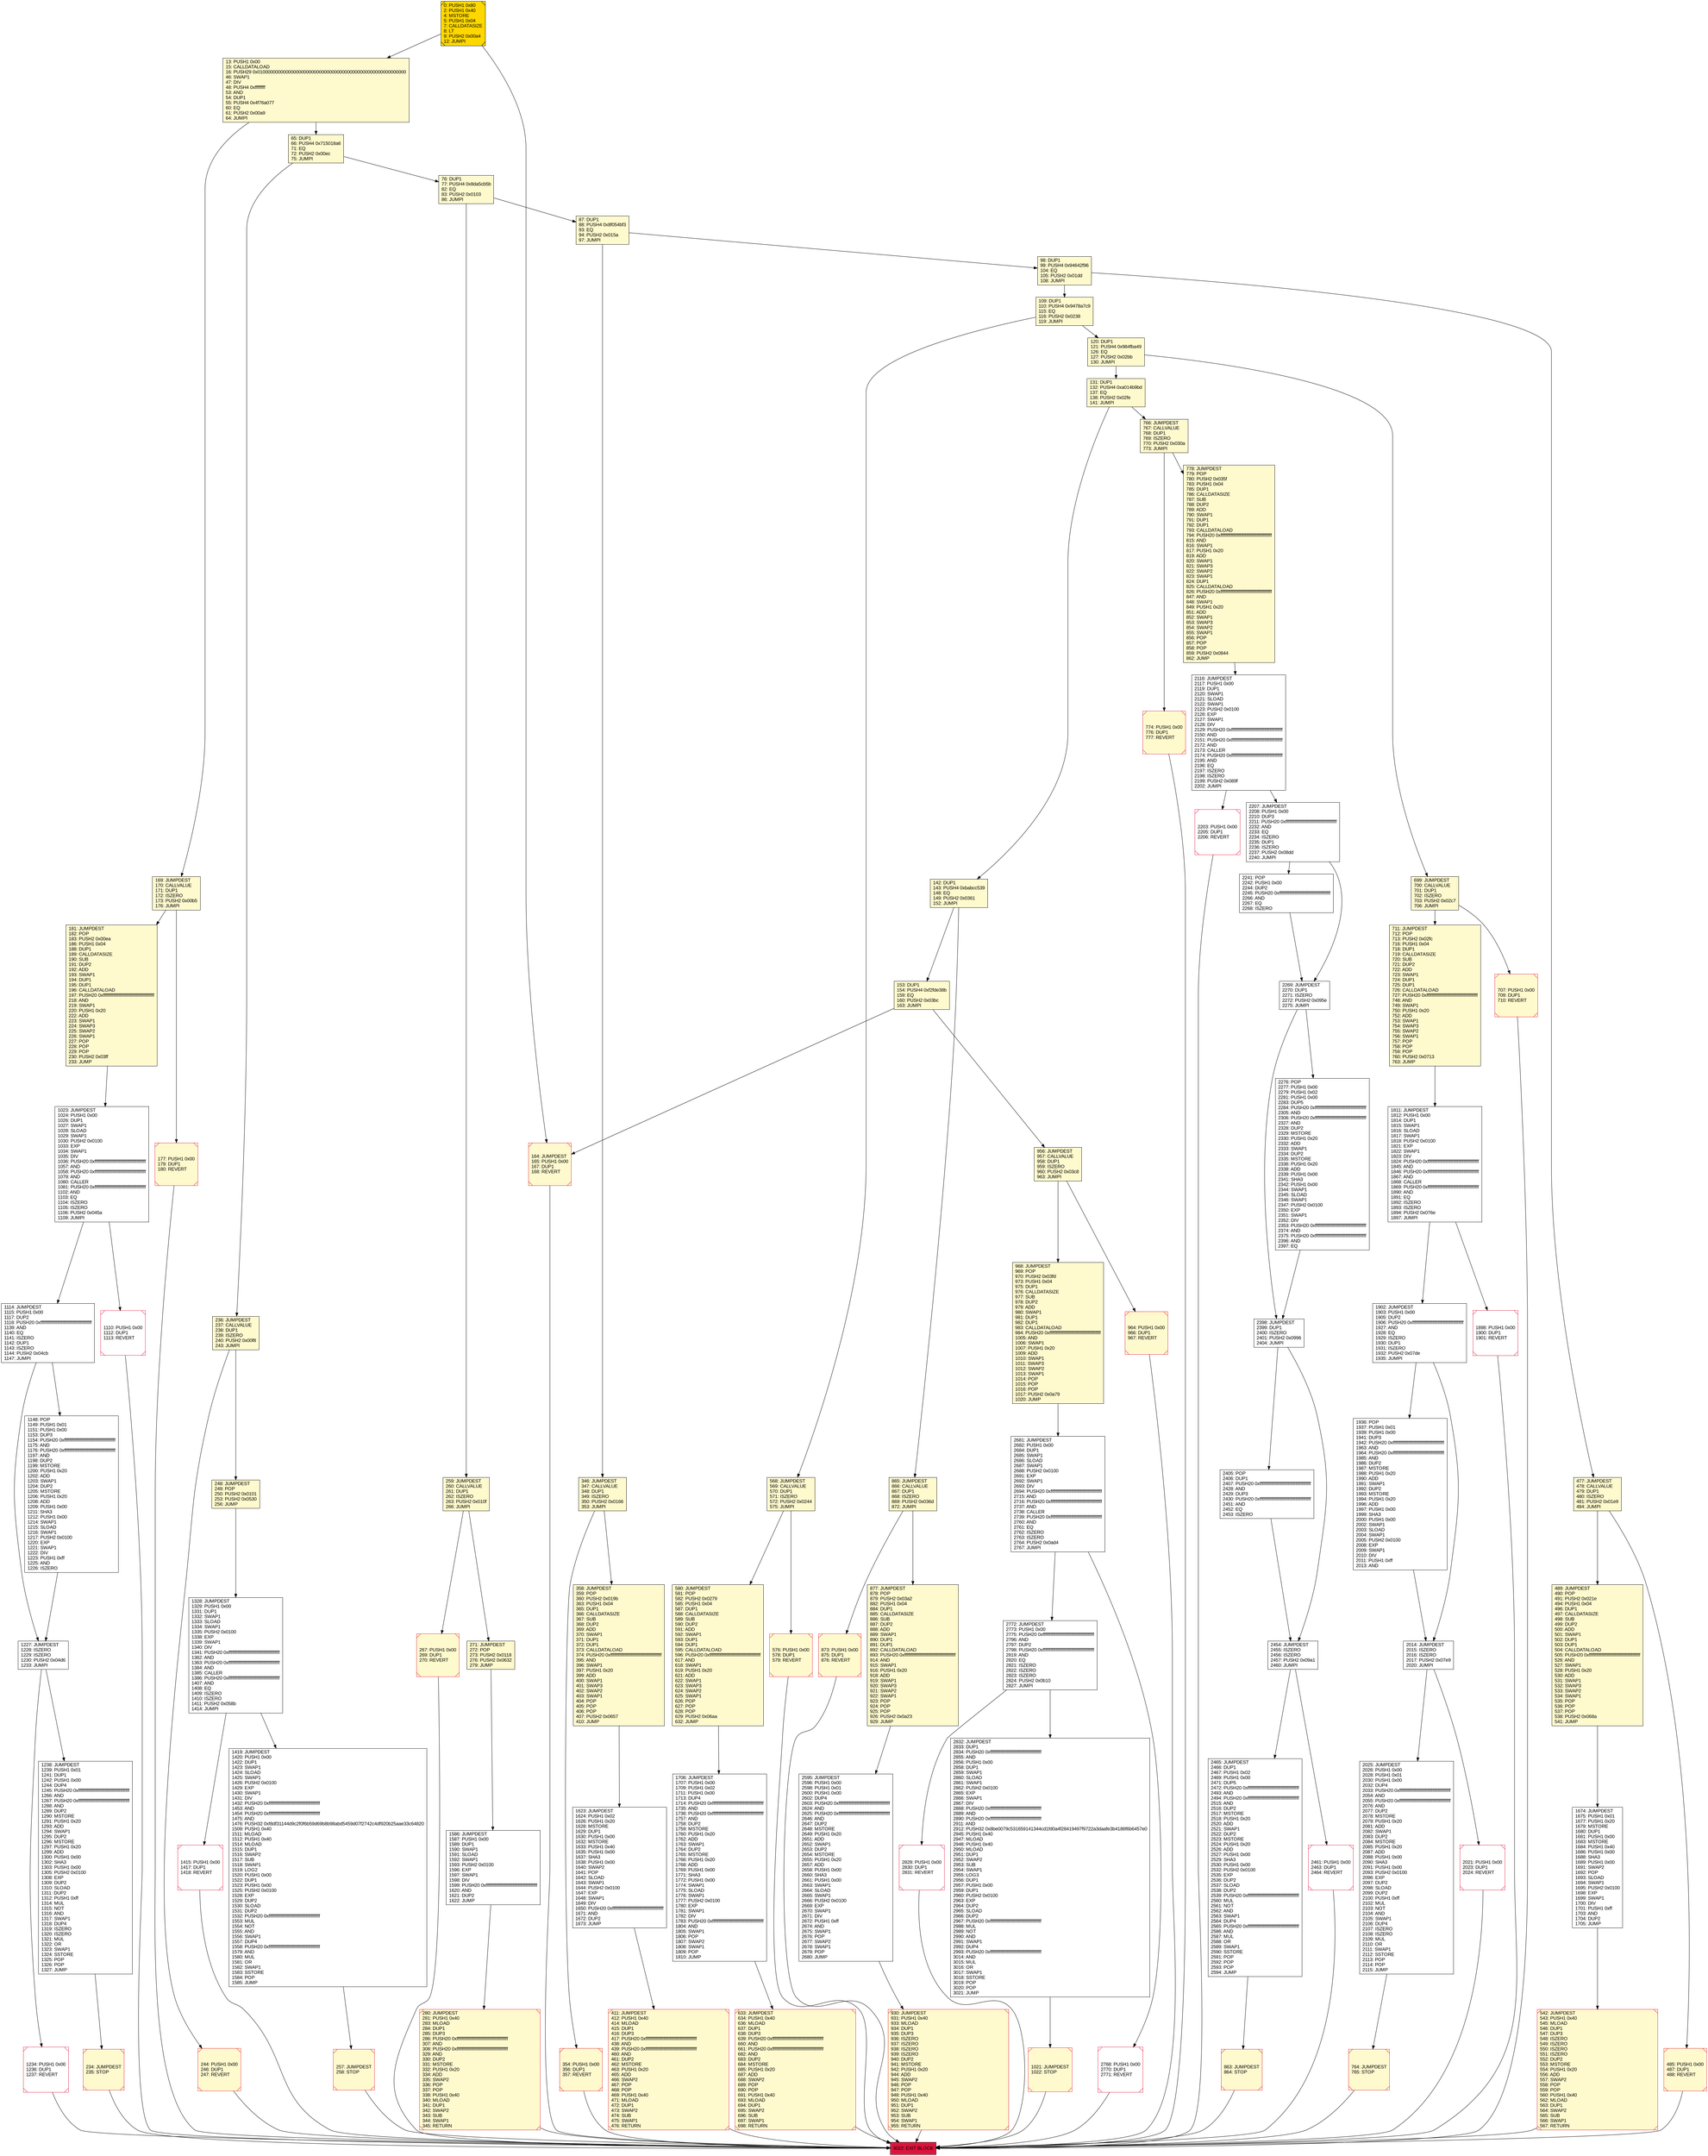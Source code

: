 digraph G {
bgcolor=transparent rankdir=UD;
node [shape=box style=filled color=black fillcolor=white fontname=arial fontcolor=black];
1419 [label="1419: JUMPDEST\l1420: PUSH1 0x00\l1422: DUP1\l1423: SWAP1\l1424: SLOAD\l1425: SWAP1\l1426: PUSH2 0x0100\l1429: EXP\l1430: SWAP1\l1431: DIV\l1432: PUSH20 0xffffffffffffffffffffffffffffffffffffffff\l1453: AND\l1454: PUSH20 0xffffffffffffffffffffffffffffffffffffffff\l1475: AND\l1476: PUSH32 0xf8df31144d9c2f0f6b59d69b8b98abd5459d07f2742c4df920b25aae33c64820\l1509: PUSH1 0x40\l1511: MLOAD\l1512: PUSH1 0x40\l1514: MLOAD\l1515: DUP1\l1516: SWAP2\l1517: SUB\l1518: SWAP1\l1519: LOG2\l1520: PUSH1 0x00\l1522: DUP1\l1523: PUSH1 0x00\l1525: PUSH2 0x0100\l1528: EXP\l1529: DUP2\l1530: SLOAD\l1531: DUP2\l1532: PUSH20 0xffffffffffffffffffffffffffffffffffffffff\l1553: MUL\l1554: NOT\l1555: AND\l1556: SWAP1\l1557: DUP4\l1558: PUSH20 0xffffffffffffffffffffffffffffffffffffffff\l1579: AND\l1580: MUL\l1581: OR\l1582: SWAP1\l1583: SSTORE\l1584: POP\l1585: JUMP\l" ];
1586 [label="1586: JUMPDEST\l1587: PUSH1 0x00\l1589: DUP1\l1590: SWAP1\l1591: SLOAD\l1592: SWAP1\l1593: PUSH2 0x0100\l1596: EXP\l1597: SWAP1\l1598: DIV\l1599: PUSH20 0xffffffffffffffffffffffffffffffffffffffff\l1620: AND\l1621: DUP2\l1622: JUMP\l" ];
1674 [label="1674: JUMPDEST\l1675: PUSH1 0x01\l1677: PUSH1 0x20\l1679: MSTORE\l1680: DUP1\l1681: PUSH1 0x00\l1683: MSTORE\l1684: PUSH1 0x40\l1686: PUSH1 0x00\l1688: SHA3\l1689: PUSH1 0x00\l1691: SWAP2\l1692: POP\l1693: SLOAD\l1694: SWAP1\l1695: PUSH2 0x0100\l1698: EXP\l1699: SWAP1\l1700: DIV\l1701: PUSH1 0xff\l1703: AND\l1704: DUP2\l1705: JUMP\l" ];
1936 [label="1936: POP\l1937: PUSH1 0x01\l1939: PUSH1 0x00\l1941: DUP3\l1942: PUSH20 0xffffffffffffffffffffffffffffffffffffffff\l1963: AND\l1964: PUSH20 0xffffffffffffffffffffffffffffffffffffffff\l1985: AND\l1986: DUP2\l1987: MSTORE\l1988: PUSH1 0x20\l1990: ADD\l1991: SWAP1\l1992: DUP2\l1993: MSTORE\l1994: PUSH1 0x20\l1996: ADD\l1997: PUSH1 0x00\l1999: SHA3\l2000: PUSH1 0x00\l2002: SWAP1\l2003: SLOAD\l2004: SWAP1\l2005: PUSH2 0x0100\l2008: EXP\l2009: SWAP1\l2010: DIV\l2011: PUSH1 0xff\l2013: AND\l" ];
65 [label="65: DUP1\l66: PUSH4 0x715018a6\l71: EQ\l72: PUSH2 0x00ec\l75: JUMPI\l" fillcolor=lemonchiffon ];
346 [label="346: JUMPDEST\l347: CALLVALUE\l348: DUP1\l349: ISZERO\l350: PUSH2 0x0166\l353: JUMPI\l" fillcolor=lemonchiffon ];
131 [label="131: DUP1\l132: PUSH4 0xa014b9bd\l137: EQ\l138: PUSH2 0x02fe\l141: JUMPI\l" fillcolor=lemonchiffon ];
1328 [label="1328: JUMPDEST\l1329: PUSH1 0x00\l1331: DUP1\l1332: SWAP1\l1333: SLOAD\l1334: SWAP1\l1335: PUSH2 0x0100\l1338: EXP\l1339: SWAP1\l1340: DIV\l1341: PUSH20 0xffffffffffffffffffffffffffffffffffffffff\l1362: AND\l1363: PUSH20 0xffffffffffffffffffffffffffffffffffffffff\l1384: AND\l1385: CALLER\l1386: PUSH20 0xffffffffffffffffffffffffffffffffffffffff\l1407: AND\l1408: EQ\l1409: ISZERO\l1410: ISZERO\l1411: PUSH2 0x058b\l1414: JUMPI\l" ];
87 [label="87: DUP1\l88: PUSH4 0x8f054bf3\l93: EQ\l94: PUSH2 0x015a\l97: JUMPI\l" fillcolor=lemonchiffon ];
1148 [label="1148: POP\l1149: PUSH1 0x01\l1151: PUSH1 0x00\l1153: DUP3\l1154: PUSH20 0xffffffffffffffffffffffffffffffffffffffff\l1175: AND\l1176: PUSH20 0xffffffffffffffffffffffffffffffffffffffff\l1197: AND\l1198: DUP2\l1199: MSTORE\l1200: PUSH1 0x20\l1202: ADD\l1203: SWAP1\l1204: DUP2\l1205: MSTORE\l1206: PUSH1 0x20\l1208: ADD\l1209: PUSH1 0x00\l1211: SHA3\l1212: PUSH1 0x00\l1214: SWAP1\l1215: SLOAD\l1216: SWAP1\l1217: PUSH2 0x0100\l1220: EXP\l1221: SWAP1\l1222: DIV\l1223: PUSH1 0xff\l1225: AND\l1226: ISZERO\l" ];
177 [label="177: PUSH1 0x00\l179: DUP1\l180: REVERT\l" fillcolor=lemonchiffon shape=Msquare color=crimson ];
2116 [label="2116: JUMPDEST\l2117: PUSH1 0x00\l2119: DUP1\l2120: SWAP1\l2121: SLOAD\l2122: SWAP1\l2123: PUSH2 0x0100\l2126: EXP\l2127: SWAP1\l2128: DIV\l2129: PUSH20 0xffffffffffffffffffffffffffffffffffffffff\l2150: AND\l2151: PUSH20 0xffffffffffffffffffffffffffffffffffffffff\l2172: AND\l2173: CALLER\l2174: PUSH20 0xffffffffffffffffffffffffffffffffffffffff\l2195: AND\l2196: EQ\l2197: ISZERO\l2198: ISZERO\l2199: PUSH2 0x089f\l2202: JUMPI\l" ];
477 [label="477: JUMPDEST\l478: CALLVALUE\l479: DUP1\l480: ISZERO\l481: PUSH2 0x01e9\l484: JUMPI\l" fillcolor=lemonchiffon ];
153 [label="153: DUP1\l154: PUSH4 0xf2fde38b\l159: EQ\l160: PUSH2 0x03bc\l163: JUMPI\l" fillcolor=lemonchiffon ];
169 [label="169: JUMPDEST\l170: CALLVALUE\l171: DUP1\l172: ISZERO\l173: PUSH2 0x00b5\l176: JUMPI\l" fillcolor=lemonchiffon ];
120 [label="120: DUP1\l121: PUSH4 0x984fba49\l126: EQ\l127: PUSH2 0x02bb\l130: JUMPI\l" fillcolor=lemonchiffon ];
257 [label="257: JUMPDEST\l258: STOP\l" fillcolor=lemonchiffon shape=Msquare color=crimson ];
1811 [label="1811: JUMPDEST\l1812: PUSH1 0x00\l1814: DUP1\l1815: SWAP1\l1816: SLOAD\l1817: SWAP1\l1818: PUSH2 0x0100\l1821: EXP\l1822: SWAP1\l1823: DIV\l1824: PUSH20 0xffffffffffffffffffffffffffffffffffffffff\l1845: AND\l1846: PUSH20 0xffffffffffffffffffffffffffffffffffffffff\l1867: AND\l1868: CALLER\l1869: PUSH20 0xffffffffffffffffffffffffffffffffffffffff\l1890: AND\l1891: EQ\l1892: ISZERO\l1893: ISZERO\l1894: PUSH2 0x076e\l1897: JUMPI\l" ];
236 [label="236: JUMPDEST\l237: CALLVALUE\l238: DUP1\l239: ISZERO\l240: PUSH2 0x00f8\l243: JUMPI\l" fillcolor=lemonchiffon ];
271 [label="271: JUMPDEST\l272: POP\l273: PUSH2 0x0118\l276: PUSH2 0x0632\l279: JUMP\l" fillcolor=lemonchiffon ];
2207 [label="2207: JUMPDEST\l2208: PUSH1 0x00\l2210: DUP3\l2211: PUSH20 0xffffffffffffffffffffffffffffffffffffffff\l2232: AND\l2233: EQ\l2234: ISZERO\l2235: DUP1\l2236: ISZERO\l2237: PUSH2 0x08dd\l2240: JUMPI\l" ];
711 [label="711: JUMPDEST\l712: POP\l713: PUSH2 0x02fc\l716: PUSH1 0x04\l718: DUP1\l719: CALLDATASIZE\l720: SUB\l721: DUP2\l722: ADD\l723: SWAP1\l724: DUP1\l725: DUP1\l726: CALLDATALOAD\l727: PUSH20 0xffffffffffffffffffffffffffffffffffffffff\l748: AND\l749: SWAP1\l750: PUSH1 0x20\l752: ADD\l753: SWAP1\l754: SWAP3\l755: SWAP2\l756: SWAP1\l757: POP\l758: POP\l759: POP\l760: PUSH2 0x0713\l763: JUMP\l" fillcolor=lemonchiffon ];
930 [label="930: JUMPDEST\l931: PUSH1 0x40\l933: MLOAD\l934: DUP1\l935: DUP3\l936: ISZERO\l937: ISZERO\l938: ISZERO\l939: ISZERO\l940: DUP2\l941: MSTORE\l942: PUSH1 0x20\l944: ADD\l945: SWAP2\l946: POP\l947: POP\l948: PUSH1 0x40\l950: MLOAD\l951: DUP1\l952: SWAP2\l953: SUB\l954: SWAP1\l955: RETURN\l" fillcolor=lemonchiffon shape=Msquare color=crimson ];
2772 [label="2772: JUMPDEST\l2773: PUSH1 0x00\l2775: PUSH20 0xffffffffffffffffffffffffffffffffffffffff\l2796: AND\l2797: DUP2\l2798: PUSH20 0xffffffffffffffffffffffffffffffffffffffff\l2819: AND\l2820: EQ\l2821: ISZERO\l2822: ISZERO\l2823: ISZERO\l2824: PUSH2 0x0b10\l2827: JUMPI\l" ];
164 [label="164: JUMPDEST\l165: PUSH1 0x00\l167: DUP1\l168: REVERT\l" fillcolor=lemonchiffon shape=Msquare color=crimson ];
542 [label="542: JUMPDEST\l543: PUSH1 0x40\l545: MLOAD\l546: DUP1\l547: DUP3\l548: ISZERO\l549: ISZERO\l550: ISZERO\l551: ISZERO\l552: DUP2\l553: MSTORE\l554: PUSH1 0x20\l556: ADD\l557: SWAP2\l558: POP\l559: POP\l560: PUSH1 0x40\l562: MLOAD\l563: DUP1\l564: SWAP2\l565: SUB\l566: SWAP1\l567: RETURN\l" fillcolor=lemonchiffon shape=Msquare color=crimson ];
1415 [label="1415: PUSH1 0x00\l1417: DUP1\l1418: REVERT\l" shape=Msquare color=crimson ];
2014 [label="2014: JUMPDEST\l2015: ISZERO\l2016: ISZERO\l2017: PUSH2 0x07e9\l2020: JUMPI\l" ];
358 [label="358: JUMPDEST\l359: POP\l360: PUSH2 0x019b\l363: PUSH1 0x04\l365: DUP1\l366: CALLDATASIZE\l367: SUB\l368: DUP2\l369: ADD\l370: SWAP1\l371: DUP1\l372: DUP1\l373: CALLDATALOAD\l374: PUSH20 0xffffffffffffffffffffffffffffffffffffffff\l395: AND\l396: SWAP1\l397: PUSH1 0x20\l399: ADD\l400: SWAP1\l401: SWAP3\l402: SWAP2\l403: SWAP1\l404: POP\l405: POP\l406: POP\l407: PUSH2 0x0657\l410: JUMP\l" fillcolor=lemonchiffon ];
774 [label="774: PUSH1 0x00\l776: DUP1\l777: REVERT\l" fillcolor=lemonchiffon shape=Msquare color=crimson ];
267 [label="267: PUSH1 0x00\l269: DUP1\l270: REVERT\l" fillcolor=lemonchiffon shape=Msquare color=crimson ];
633 [label="633: JUMPDEST\l634: PUSH1 0x40\l636: MLOAD\l637: DUP1\l638: DUP3\l639: PUSH20 0xffffffffffffffffffffffffffffffffffffffff\l660: AND\l661: PUSH20 0xffffffffffffffffffffffffffffffffffffffff\l682: AND\l683: DUP2\l684: MSTORE\l685: PUSH1 0x20\l687: ADD\l688: SWAP2\l689: POP\l690: POP\l691: PUSH1 0x40\l693: MLOAD\l694: DUP1\l695: SWAP2\l696: SUB\l697: SWAP1\l698: RETURN\l" fillcolor=lemonchiffon shape=Msquare color=crimson ];
2465 [label="2465: JUMPDEST\l2466: DUP1\l2467: PUSH1 0x02\l2469: PUSH1 0x00\l2471: DUP5\l2472: PUSH20 0xffffffffffffffffffffffffffffffffffffffff\l2493: AND\l2494: PUSH20 0xffffffffffffffffffffffffffffffffffffffff\l2515: AND\l2516: DUP2\l2517: MSTORE\l2518: PUSH1 0x20\l2520: ADD\l2521: SWAP1\l2522: DUP2\l2523: MSTORE\l2524: PUSH1 0x20\l2526: ADD\l2527: PUSH1 0x00\l2529: SHA3\l2530: PUSH1 0x00\l2532: PUSH2 0x0100\l2535: EXP\l2536: DUP2\l2537: SLOAD\l2538: DUP2\l2539: PUSH20 0xffffffffffffffffffffffffffffffffffffffff\l2560: MUL\l2561: NOT\l2562: AND\l2563: SWAP1\l2564: DUP4\l2565: PUSH20 0xffffffffffffffffffffffffffffffffffffffff\l2586: AND\l2587: MUL\l2588: OR\l2589: SWAP1\l2590: SSTORE\l2591: POP\l2592: POP\l2593: POP\l2594: JUMP\l" ];
1114 [label="1114: JUMPDEST\l1115: PUSH1 0x00\l1117: DUP2\l1118: PUSH20 0xffffffffffffffffffffffffffffffffffffffff\l1139: AND\l1140: EQ\l1141: ISZERO\l1142: DUP1\l1143: ISZERO\l1144: PUSH2 0x04cb\l1147: JUMPI\l" ];
2828 [label="2828: PUSH1 0x00\l2830: DUP1\l2831: REVERT\l" shape=Msquare color=crimson ];
865 [label="865: JUMPDEST\l866: CALLVALUE\l867: DUP1\l868: ISZERO\l869: PUSH2 0x036d\l872: JUMPI\l" fillcolor=lemonchiffon ];
766 [label="766: JUMPDEST\l767: CALLVALUE\l768: DUP1\l769: ISZERO\l770: PUSH2 0x030a\l773: JUMPI\l" fillcolor=lemonchiffon ];
1023 [label="1023: JUMPDEST\l1024: PUSH1 0x00\l1026: DUP1\l1027: SWAP1\l1028: SLOAD\l1029: SWAP1\l1030: PUSH2 0x0100\l1033: EXP\l1034: SWAP1\l1035: DIV\l1036: PUSH20 0xffffffffffffffffffffffffffffffffffffffff\l1057: AND\l1058: PUSH20 0xffffffffffffffffffffffffffffffffffffffff\l1079: AND\l1080: CALLER\l1081: PUSH20 0xffffffffffffffffffffffffffffffffffffffff\l1102: AND\l1103: EQ\l1104: ISZERO\l1105: ISZERO\l1106: PUSH2 0x045a\l1109: JUMPI\l" ];
2203 [label="2203: PUSH1 0x00\l2205: DUP1\l2206: REVERT\l" shape=Msquare color=crimson ];
76 [label="76: DUP1\l77: PUSH4 0x8da5cb5b\l82: EQ\l83: PUSH2 0x0103\l86: JUMPI\l" fillcolor=lemonchiffon ];
699 [label="699: JUMPDEST\l700: CALLVALUE\l701: DUP1\l702: ISZERO\l703: PUSH2 0x02c7\l706: JUMPI\l" fillcolor=lemonchiffon ];
1706 [label="1706: JUMPDEST\l1707: PUSH1 0x00\l1709: PUSH1 0x02\l1711: PUSH1 0x00\l1713: DUP4\l1714: PUSH20 0xffffffffffffffffffffffffffffffffffffffff\l1735: AND\l1736: PUSH20 0xffffffffffffffffffffffffffffffffffffffff\l1757: AND\l1758: DUP2\l1759: MSTORE\l1760: PUSH1 0x20\l1762: ADD\l1763: SWAP1\l1764: DUP2\l1765: MSTORE\l1766: PUSH1 0x20\l1768: ADD\l1769: PUSH1 0x00\l1771: SHA3\l1772: PUSH1 0x00\l1774: SWAP1\l1775: SLOAD\l1776: SWAP1\l1777: PUSH2 0x0100\l1780: EXP\l1781: SWAP1\l1782: DIV\l1783: PUSH20 0xffffffffffffffffffffffffffffffffffffffff\l1804: AND\l1805: SWAP1\l1806: POP\l1807: SWAP2\l1808: SWAP1\l1809: POP\l1810: JUMP\l" ];
2461 [label="2461: PUSH1 0x00\l2463: DUP1\l2464: REVERT\l" shape=Msquare color=crimson ];
109 [label="109: DUP1\l110: PUSH4 0x9478a7c9\l115: EQ\l116: PUSH2 0x0238\l119: JUMPI\l" fillcolor=lemonchiffon ];
2269 [label="2269: JUMPDEST\l2270: DUP1\l2271: ISZERO\l2272: PUSH2 0x095e\l2275: JUMPI\l" ];
354 [label="354: PUSH1 0x00\l356: DUP1\l357: REVERT\l" fillcolor=lemonchiffon shape=Msquare color=crimson ];
877 [label="877: JUMPDEST\l878: POP\l879: PUSH2 0x03a2\l882: PUSH1 0x04\l884: DUP1\l885: CALLDATASIZE\l886: SUB\l887: DUP2\l888: ADD\l889: SWAP1\l890: DUP1\l891: DUP1\l892: CALLDATALOAD\l893: PUSH20 0xffffffffffffffffffffffffffffffffffffffff\l914: AND\l915: SWAP1\l916: PUSH1 0x20\l918: ADD\l919: SWAP1\l920: SWAP3\l921: SWAP2\l922: SWAP1\l923: POP\l924: POP\l925: POP\l926: PUSH2 0x0a23\l929: JUMP\l" fillcolor=lemonchiffon ];
13 [label="13: PUSH1 0x00\l15: CALLDATALOAD\l16: PUSH29 0x0100000000000000000000000000000000000000000000000000000000\l46: SWAP1\l47: DIV\l48: PUSH4 0xffffffff\l53: AND\l54: DUP1\l55: PUSH4 0x4f76a077\l60: EQ\l61: PUSH2 0x00a9\l64: JUMPI\l" fillcolor=lemonchiffon ];
485 [label="485: PUSH1 0x00\l487: DUP1\l488: REVERT\l" fillcolor=lemonchiffon shape=Msquare color=crimson ];
580 [label="580: JUMPDEST\l581: POP\l582: PUSH2 0x0279\l585: PUSH1 0x04\l587: DUP1\l588: CALLDATASIZE\l589: SUB\l590: DUP2\l591: ADD\l592: SWAP1\l593: DUP1\l594: DUP1\l595: CALLDATALOAD\l596: PUSH20 0xffffffffffffffffffffffffffffffffffffffff\l617: AND\l618: SWAP1\l619: PUSH1 0x20\l621: ADD\l622: SWAP1\l623: SWAP3\l624: SWAP2\l625: SWAP1\l626: POP\l627: POP\l628: POP\l629: PUSH2 0x06aa\l632: JUMP\l" fillcolor=lemonchiffon ];
778 [label="778: JUMPDEST\l779: POP\l780: PUSH2 0x035f\l783: PUSH1 0x04\l785: DUP1\l786: CALLDATASIZE\l787: SUB\l788: DUP2\l789: ADD\l790: SWAP1\l791: DUP1\l792: DUP1\l793: CALLDATALOAD\l794: PUSH20 0xffffffffffffffffffffffffffffffffffffffff\l815: AND\l816: SWAP1\l817: PUSH1 0x20\l819: ADD\l820: SWAP1\l821: SWAP3\l822: SWAP2\l823: SWAP1\l824: DUP1\l825: CALLDATALOAD\l826: PUSH20 0xffffffffffffffffffffffffffffffffffffffff\l847: AND\l848: SWAP1\l849: PUSH1 0x20\l851: ADD\l852: SWAP1\l853: SWAP3\l854: SWAP2\l855: SWAP1\l856: POP\l857: POP\l858: POP\l859: PUSH2 0x0844\l862: JUMP\l" fillcolor=lemonchiffon ];
2021 [label="2021: PUSH1 0x00\l2023: DUP1\l2024: REVERT\l" shape=Msquare color=crimson ];
248 [label="248: JUMPDEST\l249: POP\l250: PUSH2 0x0101\l253: PUSH2 0x0530\l256: JUMP\l" fillcolor=lemonchiffon ];
956 [label="956: JUMPDEST\l957: CALLVALUE\l958: DUP1\l959: ISZERO\l960: PUSH2 0x03c8\l963: JUMPI\l" fillcolor=lemonchiffon ];
411 [label="411: JUMPDEST\l412: PUSH1 0x40\l414: MLOAD\l415: DUP1\l416: DUP3\l417: PUSH20 0xffffffffffffffffffffffffffffffffffffffff\l438: AND\l439: PUSH20 0xffffffffffffffffffffffffffffffffffffffff\l460: AND\l461: DUP2\l462: MSTORE\l463: PUSH1 0x20\l465: ADD\l466: SWAP2\l467: POP\l468: POP\l469: PUSH1 0x40\l471: MLOAD\l472: DUP1\l473: SWAP2\l474: SUB\l475: SWAP1\l476: RETURN\l" fillcolor=lemonchiffon shape=Msquare color=crimson ];
873 [label="873: PUSH1 0x00\l875: DUP1\l876: REVERT\l" fillcolor=lemonchiffon shape=Msquare color=crimson ];
2276 [label="2276: POP\l2277: PUSH1 0x00\l2279: PUSH1 0x02\l2281: PUSH1 0x00\l2283: DUP5\l2284: PUSH20 0xffffffffffffffffffffffffffffffffffffffff\l2305: AND\l2306: PUSH20 0xffffffffffffffffffffffffffffffffffffffff\l2327: AND\l2328: DUP2\l2329: MSTORE\l2330: PUSH1 0x20\l2332: ADD\l2333: SWAP1\l2334: DUP2\l2335: MSTORE\l2336: PUSH1 0x20\l2338: ADD\l2339: PUSH1 0x00\l2341: SHA3\l2342: PUSH1 0x00\l2344: SWAP1\l2345: SLOAD\l2346: SWAP1\l2347: PUSH2 0x0100\l2350: EXP\l2351: SWAP1\l2352: DIV\l2353: PUSH20 0xffffffffffffffffffffffffffffffffffffffff\l2374: AND\l2375: PUSH20 0xffffffffffffffffffffffffffffffffffffffff\l2396: AND\l2397: EQ\l" ];
280 [label="280: JUMPDEST\l281: PUSH1 0x40\l283: MLOAD\l284: DUP1\l285: DUP3\l286: PUSH20 0xffffffffffffffffffffffffffffffffffffffff\l307: AND\l308: PUSH20 0xffffffffffffffffffffffffffffffffffffffff\l329: AND\l330: DUP2\l331: MSTORE\l332: PUSH1 0x20\l334: ADD\l335: SWAP2\l336: POP\l337: POP\l338: PUSH1 0x40\l340: MLOAD\l341: DUP1\l342: SWAP2\l343: SUB\l344: SWAP1\l345: RETURN\l" fillcolor=lemonchiffon shape=Msquare color=crimson ];
863 [label="863: JUMPDEST\l864: STOP\l" fillcolor=lemonchiffon shape=Msquare color=crimson ];
1898 [label="1898: PUSH1 0x00\l1900: DUP1\l1901: REVERT\l" shape=Msquare color=crimson ];
2454 [label="2454: JUMPDEST\l2455: ISZERO\l2456: ISZERO\l2457: PUSH2 0x09a1\l2460: JUMPI\l" ];
3022 [label="3022: EXIT BLOCK\l" fillcolor=crimson ];
2025 [label="2025: JUMPDEST\l2026: PUSH1 0x00\l2028: PUSH1 0x01\l2030: PUSH1 0x00\l2032: DUP4\l2033: PUSH20 0xffffffffffffffffffffffffffffffffffffffff\l2054: AND\l2055: PUSH20 0xffffffffffffffffffffffffffffffffffffffff\l2076: AND\l2077: DUP2\l2078: MSTORE\l2079: PUSH1 0x20\l2081: ADD\l2082: SWAP1\l2083: DUP2\l2084: MSTORE\l2085: PUSH1 0x20\l2087: ADD\l2088: PUSH1 0x00\l2090: SHA3\l2091: PUSH1 0x00\l2093: PUSH2 0x0100\l2096: EXP\l2097: DUP2\l2098: SLOAD\l2099: DUP2\l2100: PUSH1 0xff\l2102: MUL\l2103: NOT\l2104: AND\l2105: SWAP1\l2106: DUP4\l2107: ISZERO\l2108: ISZERO\l2109: MUL\l2110: OR\l2111: SWAP1\l2112: SSTORE\l2113: POP\l2114: POP\l2115: JUMP\l" ];
244 [label="244: PUSH1 0x00\l246: DUP1\l247: REVERT\l" fillcolor=lemonchiffon shape=Msquare color=crimson ];
568 [label="568: JUMPDEST\l569: CALLVALUE\l570: DUP1\l571: ISZERO\l572: PUSH2 0x0244\l575: JUMPI\l" fillcolor=lemonchiffon ];
0 [label="0: PUSH1 0x80\l2: PUSH1 0x40\l4: MSTORE\l5: PUSH1 0x04\l7: CALLDATASIZE\l8: LT\l9: PUSH2 0x00a4\l12: JUMPI\l" fillcolor=lemonchiffon shape=Msquare fillcolor=gold ];
968 [label="968: JUMPDEST\l969: POP\l970: PUSH2 0x03fd\l973: PUSH1 0x04\l975: DUP1\l976: CALLDATASIZE\l977: SUB\l978: DUP2\l979: ADD\l980: SWAP1\l981: DUP1\l982: DUP1\l983: CALLDATALOAD\l984: PUSH20 0xffffffffffffffffffffffffffffffffffffffff\l1005: AND\l1006: SWAP1\l1007: PUSH1 0x20\l1009: ADD\l1010: SWAP1\l1011: SWAP3\l1012: SWAP2\l1013: SWAP1\l1014: POP\l1015: POP\l1016: POP\l1017: PUSH2 0x0a79\l1020: JUMP\l" fillcolor=lemonchiffon ];
1902 [label="1902: JUMPDEST\l1903: PUSH1 0x00\l1905: DUP2\l1906: PUSH20 0xffffffffffffffffffffffffffffffffffffffff\l1927: AND\l1928: EQ\l1929: ISZERO\l1930: DUP1\l1931: ISZERO\l1932: PUSH2 0x07de\l1935: JUMPI\l" ];
1238 [label="1238: JUMPDEST\l1239: PUSH1 0x01\l1241: DUP1\l1242: PUSH1 0x00\l1244: DUP4\l1245: PUSH20 0xffffffffffffffffffffffffffffffffffffffff\l1266: AND\l1267: PUSH20 0xffffffffffffffffffffffffffffffffffffffff\l1288: AND\l1289: DUP2\l1290: MSTORE\l1291: PUSH1 0x20\l1293: ADD\l1294: SWAP1\l1295: DUP2\l1296: MSTORE\l1297: PUSH1 0x20\l1299: ADD\l1300: PUSH1 0x00\l1302: SHA3\l1303: PUSH1 0x00\l1305: PUSH2 0x0100\l1308: EXP\l1309: DUP2\l1310: SLOAD\l1311: DUP2\l1312: PUSH1 0xff\l1314: MUL\l1315: NOT\l1316: AND\l1317: SWAP1\l1318: DUP4\l1319: ISZERO\l1320: ISZERO\l1321: MUL\l1322: OR\l1323: SWAP1\l1324: SSTORE\l1325: POP\l1326: POP\l1327: JUMP\l" ];
2405 [label="2405: POP\l2406: DUP1\l2407: PUSH20 0xffffffffffffffffffffffffffffffffffffffff\l2428: AND\l2429: DUP3\l2430: PUSH20 0xffffffffffffffffffffffffffffffffffffffff\l2451: AND\l2452: EQ\l2453: ISZERO\l" ];
576 [label="576: PUSH1 0x00\l578: DUP1\l579: REVERT\l" fillcolor=lemonchiffon shape=Msquare color=crimson ];
707 [label="707: PUSH1 0x00\l709: DUP1\l710: REVERT\l" fillcolor=lemonchiffon shape=Msquare color=crimson ];
2832 [label="2832: JUMPDEST\l2833: DUP1\l2834: PUSH20 0xffffffffffffffffffffffffffffffffffffffff\l2855: AND\l2856: PUSH1 0x00\l2858: DUP1\l2859: SWAP1\l2860: SLOAD\l2861: SWAP1\l2862: PUSH2 0x0100\l2865: EXP\l2866: SWAP1\l2867: DIV\l2868: PUSH20 0xffffffffffffffffffffffffffffffffffffffff\l2889: AND\l2890: PUSH20 0xffffffffffffffffffffffffffffffffffffffff\l2911: AND\l2912: PUSH32 0x8be0079c531659141344cd1fd0a4f28419497f9722a3daafe3b4186f6b6457e0\l2945: PUSH1 0x40\l2947: MLOAD\l2948: PUSH1 0x40\l2950: MLOAD\l2951: DUP1\l2952: SWAP2\l2953: SUB\l2954: SWAP1\l2955: LOG3\l2956: DUP1\l2957: PUSH1 0x00\l2959: DUP1\l2960: PUSH2 0x0100\l2963: EXP\l2964: DUP2\l2965: SLOAD\l2966: DUP2\l2967: PUSH20 0xffffffffffffffffffffffffffffffffffffffff\l2988: MUL\l2989: NOT\l2990: AND\l2991: SWAP1\l2992: DUP4\l2993: PUSH20 0xffffffffffffffffffffffffffffffffffffffff\l3014: AND\l3015: MUL\l3016: OR\l3017: SWAP1\l3018: SSTORE\l3019: POP\l3020: POP\l3021: JUMP\l" ];
259 [label="259: JUMPDEST\l260: CALLVALUE\l261: DUP1\l262: ISZERO\l263: PUSH2 0x010f\l266: JUMPI\l" fillcolor=lemonchiffon ];
964 [label="964: PUSH1 0x00\l966: DUP1\l967: REVERT\l" fillcolor=lemonchiffon shape=Msquare color=crimson ];
181 [label="181: JUMPDEST\l182: POP\l183: PUSH2 0x00ea\l186: PUSH1 0x04\l188: DUP1\l189: CALLDATASIZE\l190: SUB\l191: DUP2\l192: ADD\l193: SWAP1\l194: DUP1\l195: DUP1\l196: CALLDATALOAD\l197: PUSH20 0xffffffffffffffffffffffffffffffffffffffff\l218: AND\l219: SWAP1\l220: PUSH1 0x20\l222: ADD\l223: SWAP1\l224: SWAP3\l225: SWAP2\l226: SWAP1\l227: POP\l228: POP\l229: POP\l230: PUSH2 0x03ff\l233: JUMP\l" fillcolor=lemonchiffon ];
764 [label="764: JUMPDEST\l765: STOP\l" fillcolor=lemonchiffon shape=Msquare color=crimson ];
1021 [label="1021: JUMPDEST\l1022: STOP\l" fillcolor=lemonchiffon shape=Msquare color=crimson ];
1227 [label="1227: JUMPDEST\l1228: ISZERO\l1229: ISZERO\l1230: PUSH2 0x04d6\l1233: JUMPI\l" ];
2595 [label="2595: JUMPDEST\l2596: PUSH1 0x00\l2598: PUSH1 0x01\l2600: PUSH1 0x00\l2602: DUP4\l2603: PUSH20 0xffffffffffffffffffffffffffffffffffffffff\l2624: AND\l2625: PUSH20 0xffffffffffffffffffffffffffffffffffffffff\l2646: AND\l2647: DUP2\l2648: MSTORE\l2649: PUSH1 0x20\l2651: ADD\l2652: SWAP1\l2653: DUP2\l2654: MSTORE\l2655: PUSH1 0x20\l2657: ADD\l2658: PUSH1 0x00\l2660: SHA3\l2661: PUSH1 0x00\l2663: SWAP1\l2664: SLOAD\l2665: SWAP1\l2666: PUSH2 0x0100\l2669: EXP\l2670: SWAP1\l2671: DIV\l2672: PUSH1 0xff\l2674: AND\l2675: SWAP1\l2676: POP\l2677: SWAP2\l2678: SWAP1\l2679: POP\l2680: JUMP\l" ];
2681 [label="2681: JUMPDEST\l2682: PUSH1 0x00\l2684: DUP1\l2685: SWAP1\l2686: SLOAD\l2687: SWAP1\l2688: PUSH2 0x0100\l2691: EXP\l2692: SWAP1\l2693: DIV\l2694: PUSH20 0xffffffffffffffffffffffffffffffffffffffff\l2715: AND\l2716: PUSH20 0xffffffffffffffffffffffffffffffffffffffff\l2737: AND\l2738: CALLER\l2739: PUSH20 0xffffffffffffffffffffffffffffffffffffffff\l2760: AND\l2761: EQ\l2762: ISZERO\l2763: ISZERO\l2764: PUSH2 0x0ad4\l2767: JUMPI\l" ];
2241 [label="2241: POP\l2242: PUSH1 0x00\l2244: DUP2\l2245: PUSH20 0xffffffffffffffffffffffffffffffffffffffff\l2266: AND\l2267: EQ\l2268: ISZERO\l" ];
142 [label="142: DUP1\l143: PUSH4 0xbabcc539\l148: EQ\l149: PUSH2 0x0361\l152: JUMPI\l" fillcolor=lemonchiffon ];
2768 [label="2768: PUSH1 0x00\l2770: DUP1\l2771: REVERT\l" shape=Msquare color=crimson ];
1234 [label="1234: PUSH1 0x00\l1236: DUP1\l1237: REVERT\l" shape=Msquare color=crimson ];
2398 [label="2398: JUMPDEST\l2399: DUP1\l2400: ISZERO\l2401: PUSH2 0x0996\l2404: JUMPI\l" ];
98 [label="98: DUP1\l99: PUSH4 0x94642f96\l104: EQ\l105: PUSH2 0x01dd\l108: JUMPI\l" fillcolor=lemonchiffon ];
1110 [label="1110: PUSH1 0x00\l1112: DUP1\l1113: REVERT\l" shape=Msquare color=crimson ];
1623 [label="1623: JUMPDEST\l1624: PUSH1 0x02\l1626: PUSH1 0x20\l1628: MSTORE\l1629: DUP1\l1630: PUSH1 0x00\l1632: MSTORE\l1633: PUSH1 0x40\l1635: PUSH1 0x00\l1637: SHA3\l1638: PUSH1 0x00\l1640: SWAP2\l1641: POP\l1642: SLOAD\l1643: SWAP1\l1644: PUSH2 0x0100\l1647: EXP\l1648: SWAP1\l1649: DIV\l1650: PUSH20 0xffffffffffffffffffffffffffffffffffffffff\l1671: AND\l1672: DUP2\l1673: JUMP\l" ];
489 [label="489: JUMPDEST\l490: POP\l491: PUSH2 0x021e\l494: PUSH1 0x04\l496: DUP1\l497: CALLDATASIZE\l498: SUB\l499: DUP2\l500: ADD\l501: SWAP1\l502: DUP1\l503: DUP1\l504: CALLDATALOAD\l505: PUSH20 0xffffffffffffffffffffffffffffffffffffffff\l526: AND\l527: SWAP1\l528: PUSH1 0x20\l530: ADD\l531: SWAP1\l532: SWAP3\l533: SWAP2\l534: SWAP1\l535: POP\l536: POP\l537: POP\l538: PUSH2 0x068a\l541: JUMP\l" fillcolor=lemonchiffon ];
234 [label="234: JUMPDEST\l235: STOP\l" fillcolor=lemonchiffon shape=Msquare color=crimson ];
863 -> 3022;
1898 -> 3022;
87 -> 346;
411 -> 3022;
873 -> 3022;
1328 -> 1419;
2832 -> 1021;
354 -> 3022;
2772 -> 2828;
2405 -> 2454;
271 -> 1586;
109 -> 568;
1419 -> 257;
1706 -> 633;
1227 -> 1234;
2681 -> 2768;
1114 -> 1148;
699 -> 711;
2025 -> 764;
2116 -> 2203;
956 -> 964;
120 -> 699;
346 -> 358;
576 -> 3022;
76 -> 87;
98 -> 109;
568 -> 576;
131 -> 766;
1110 -> 3022;
2276 -> 2398;
65 -> 76;
248 -> 1328;
1586 -> 280;
930 -> 3022;
181 -> 1023;
236 -> 248;
2207 -> 2269;
109 -> 120;
13 -> 169;
153 -> 956;
257 -> 3022;
1902 -> 1936;
76 -> 259;
358 -> 1623;
2465 -> 863;
2014 -> 2021;
2828 -> 3022;
98 -> 477;
267 -> 3022;
2454 -> 2465;
774 -> 3022;
2014 -> 2025;
477 -> 489;
164 -> 3022;
259 -> 271;
580 -> 1706;
489 -> 1674;
169 -> 177;
280 -> 3022;
2116 -> 2207;
711 -> 1811;
2269 -> 2276;
485 -> 3022;
2021 -> 3022;
65 -> 236;
956 -> 968;
568 -> 580;
766 -> 774;
1023 -> 1114;
244 -> 3022;
120 -> 131;
0 -> 13;
1936 -> 2014;
1238 -> 234;
764 -> 3022;
1674 -> 542;
1021 -> 3022;
877 -> 2595;
964 -> 3022;
707 -> 3022;
1328 -> 1415;
2241 -> 2269;
2398 -> 2405;
153 -> 164;
234 -> 3022;
1623 -> 411;
2269 -> 2398;
1227 -> 1238;
968 -> 2681;
1234 -> 3022;
2398 -> 2454;
2768 -> 3022;
236 -> 244;
1023 -> 1110;
2772 -> 2832;
13 -> 65;
1114 -> 1227;
346 -> 354;
2681 -> 2772;
259 -> 267;
1811 -> 1902;
778 -> 2116;
477 -> 485;
699 -> 707;
1811 -> 1898;
142 -> 865;
177 -> 3022;
142 -> 153;
633 -> 3022;
865 -> 873;
1148 -> 1227;
1415 -> 3022;
542 -> 3022;
865 -> 877;
2454 -> 2461;
2461 -> 3022;
169 -> 181;
2203 -> 3022;
2595 -> 930;
766 -> 778;
0 -> 164;
131 -> 142;
2207 -> 2241;
87 -> 98;
1902 -> 2014;
}